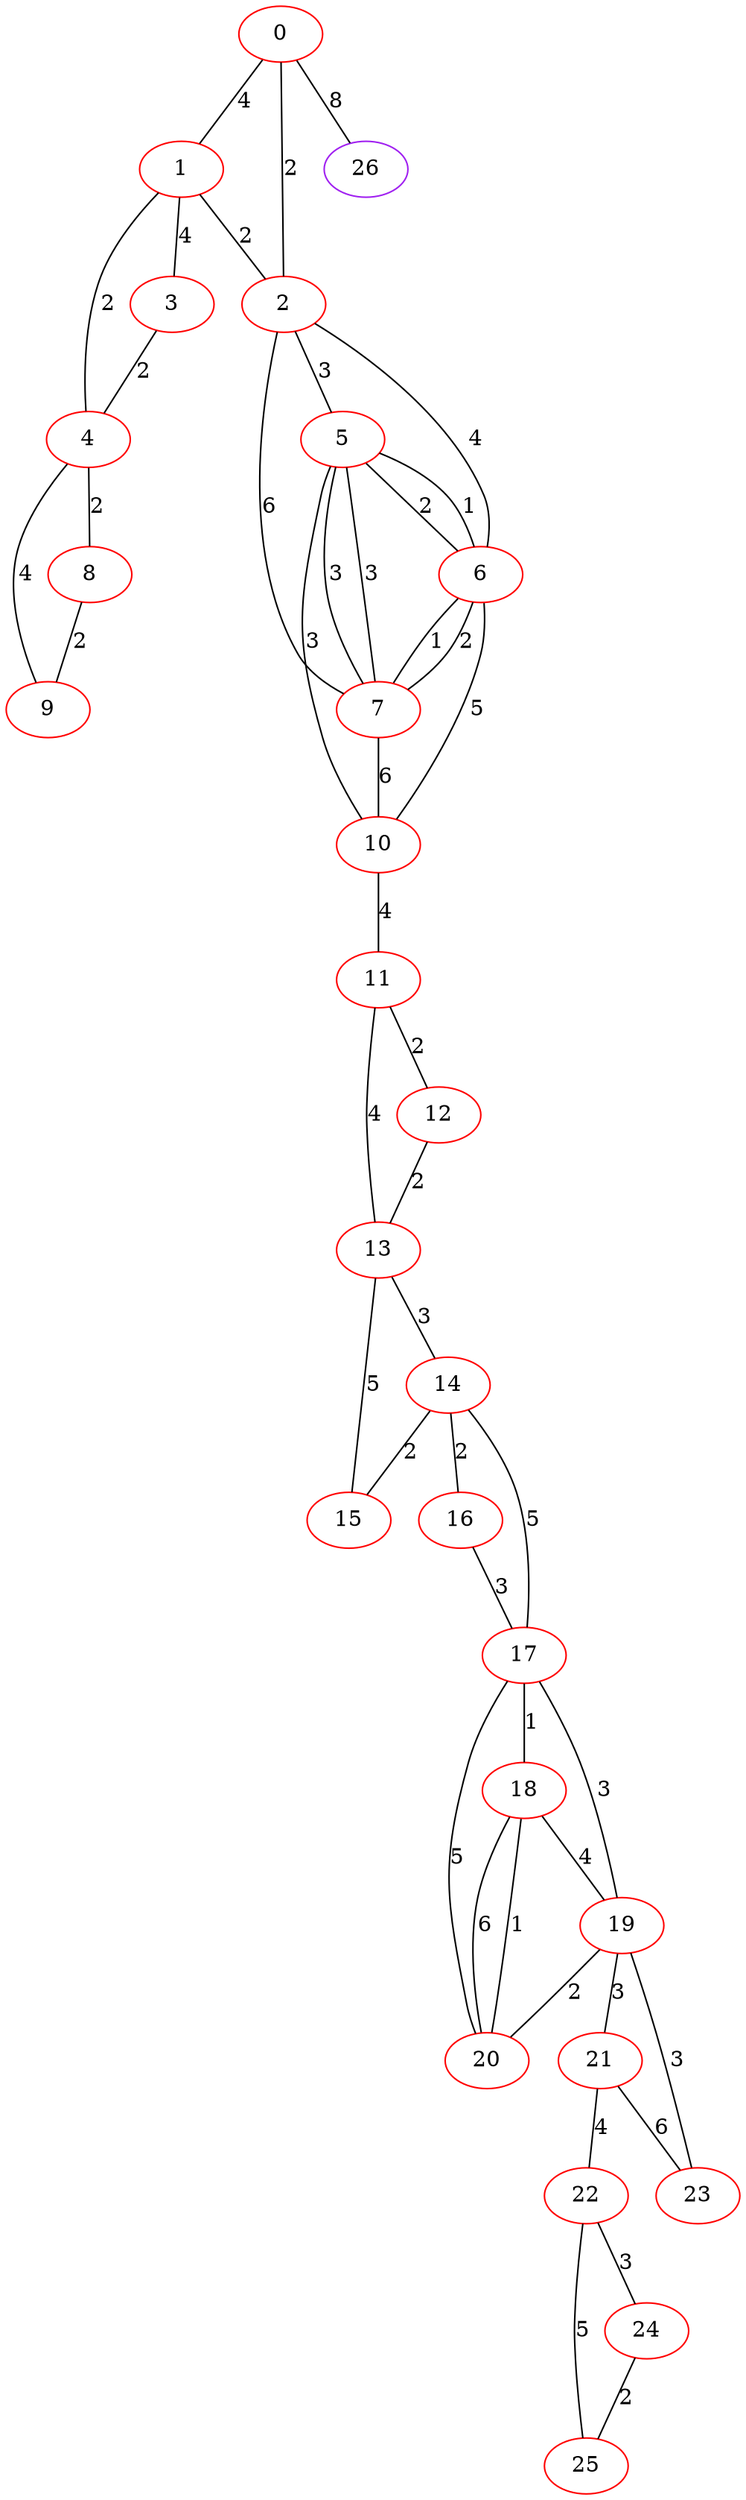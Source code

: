 graph "" {
0 [color=red, weight=1];
1 [color=red, weight=1];
2 [color=red, weight=1];
3 [color=red, weight=1];
4 [color=red, weight=1];
5 [color=red, weight=1];
6 [color=red, weight=1];
7 [color=red, weight=1];
8 [color=red, weight=1];
9 [color=red, weight=1];
10 [color=red, weight=1];
11 [color=red, weight=1];
12 [color=red, weight=1];
13 [color=red, weight=1];
14 [color=red, weight=1];
15 [color=red, weight=1];
16 [color=red, weight=1];
17 [color=red, weight=1];
18 [color=red, weight=1];
19 [color=red, weight=1];
20 [color=red, weight=1];
21 [color=red, weight=1];
22 [color=red, weight=1];
23 [color=red, weight=1];
24 [color=red, weight=1];
25 [color=red, weight=1];
26 [color=purple, weight=4];
0 -- 1  [key=0, label=4];
0 -- 2  [key=0, label=2];
0 -- 26  [key=0, label=8];
1 -- 2  [key=0, label=2];
1 -- 3  [key=0, label=4];
1 -- 4  [key=0, label=2];
2 -- 5  [key=0, label=3];
2 -- 6  [key=0, label=4];
2 -- 7  [key=0, label=6];
3 -- 4  [key=0, label=2];
4 -- 8  [key=0, label=2];
4 -- 9  [key=0, label=4];
5 -- 10  [key=0, label=3];
5 -- 6  [key=0, label=1];
5 -- 6  [key=1, label=2];
5 -- 7  [key=0, label=3];
5 -- 7  [key=1, label=3];
6 -- 10  [key=0, label=5];
6 -- 7  [key=0, label=2];
6 -- 7  [key=1, label=1];
7 -- 10  [key=0, label=6];
8 -- 9  [key=0, label=2];
10 -- 11  [key=0, label=4];
11 -- 12  [key=0, label=2];
11 -- 13  [key=0, label=4];
12 -- 13  [key=0, label=2];
13 -- 14  [key=0, label=3];
13 -- 15  [key=0, label=5];
14 -- 16  [key=0, label=2];
14 -- 17  [key=0, label=5];
14 -- 15  [key=0, label=2];
16 -- 17  [key=0, label=3];
17 -- 18  [key=0, label=1];
17 -- 19  [key=0, label=3];
17 -- 20  [key=0, label=5];
18 -- 19  [key=0, label=4];
18 -- 20  [key=0, label=6];
18 -- 20  [key=1, label=1];
19 -- 20  [key=0, label=2];
19 -- 21  [key=0, label=3];
19 -- 23  [key=0, label=3];
21 -- 22  [key=0, label=4];
21 -- 23  [key=0, label=6];
22 -- 24  [key=0, label=3];
22 -- 25  [key=0, label=5];
24 -- 25  [key=0, label=2];
}
